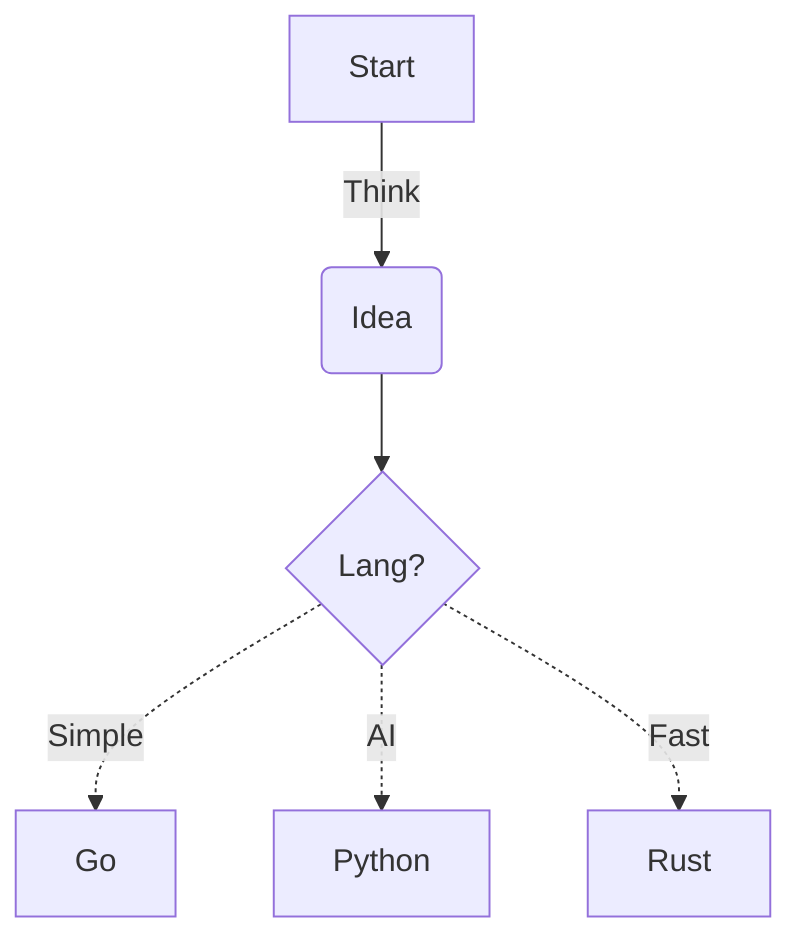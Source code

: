 graph TD
A[Start] -->|Think| B(Idea)
B --> C{Lang?}
C -.->|Simple| D[Go]
C -.->|AI| E[Python]
C -.->|Fast| F[Rust]